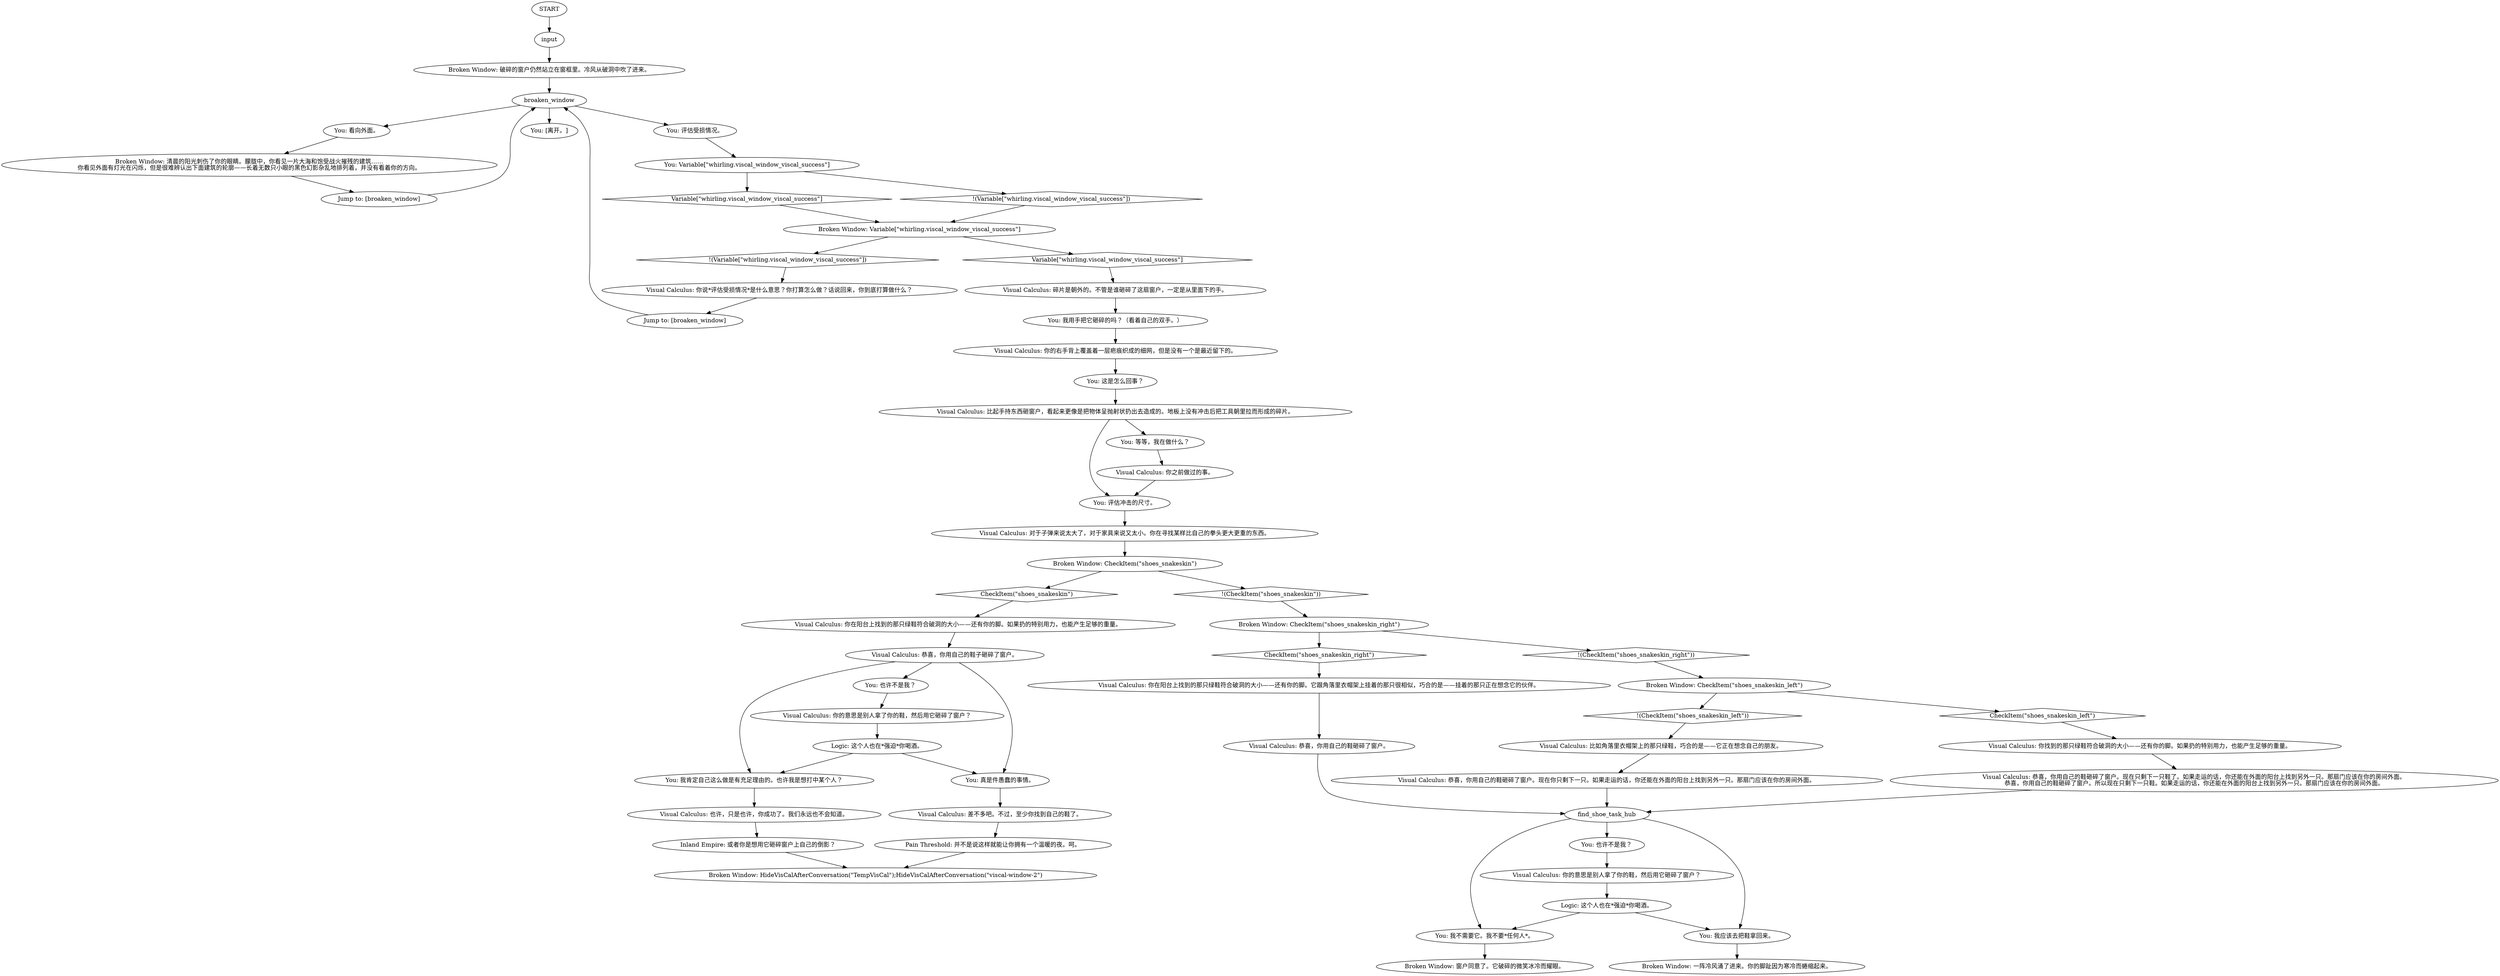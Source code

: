 # WHIRLING F2 / BROKEN WINDOW VISCAL
# A medium Viscal sees the shards are facing outwards.
# ==================================================
digraph G {
	  0 [label="START"];
	  1 [label="input"];
	  2 [label="Broken Window: CheckItem(\"shoes_snakeskin_left\")"];
	  3 [label="CheckItem(\"shoes_snakeskin_left\")", shape=diamond];
	  4 [label="!(CheckItem(\"shoes_snakeskin_left\"))", shape=diamond];
	  5 [label="Visual Calculus: 你之前做过的事。"];
	  6 [label="Visual Calculus: 你的意思是别人拿了你的鞋，然后用它砸碎了窗户？"];
	  7 [label="Jump to: [broaken_window]"];
	  8 [label="Visual Calculus: 你说*评估受损情况*是什么意思？你打算怎么做？话说回来，你到底打算做什么？"];
	  9 [label="Logic: 这个人也在*强迫*你喝酒。"];
	  10 [label="You: [离开。]"];
	  11 [label="Visual Calculus: 恭喜，你用自己的鞋子砸碎了窗户。"];
	  12 [label="You: 我肯定自己这么做是有充足理由的。也许我是想打中某个人？"];
	  13 [label="Visual Calculus: 你的右手背上覆盖着一层疤痕织成的细网，但是没有一个是最近留下的。"];
	  14 [label="Visual Calculus: 比如角落里衣帽架上的那只绿鞋，巧合的是——它正在想念自己的朋友。"];
	  15 [label="Broken Window: HideVisCalAfterConversation(\"TempVisCal\");HideVisCalAfterConversation(\"viscal-window-2\")"];
	  16 [label="Broken Window: CheckItem(\"shoes_snakeskin\")"];
	  17 [label="CheckItem(\"shoes_snakeskin\")", shape=diamond];
	  18 [label="!(CheckItem(\"shoes_snakeskin\"))", shape=diamond];
	  19 [label="You: 这是怎么回事？"];
	  20 [label="Visual Calculus: 比起手持东西砸窗户，看起来更像是把物体呈抛射状扔出去造成的。地板上没有冲击后把工具朝里拉而形成的碎片。"];
	  21 [label="You: 评估受损情况。"];
	  22 [label="You: Variable[\"whirling.viscal_window_viscal_success\"]"];
	  23 [label="Variable[\"whirling.viscal_window_viscal_success\"]", shape=diamond];
	  24 [label="!(Variable[\"whirling.viscal_window_viscal_success\"])", shape=diamond];
	  25 [label="You: 我应该去把鞋拿回来。"];
	  26 [label="You: 看向外面。"];
	  28 [label="Visual Calculus: 你的意思是别人拿了你的鞋，然后用它砸碎了窗户？"];
	  29 [label="Jump to: [broaken_window]"];
	  30 [label="Visual Calculus: 你在阳台上找到的那只绿鞋符合破洞的大小——还有你的脚。如果扔的特别用力，也能产生足够的重量。"];
	  31 [label="Visual Calculus: 恭喜，你用自己的鞋砸碎了窗户。现在你只剩下一只。如果走运的话，你还能在外面的阳台上找到另外一只。那扇门应该在你的房间外面。"];
	  32 [label="Visual Calculus: 碎片是朝外的。不管是谁砸碎了这扇窗户，一定是从里面下的手。"];
	  33 [label="You: 我用手把它砸碎的吗？（看着自己的双手。）"];
	  34 [label="Logic: 这个人也在*强迫*你喝酒。"];
	  35 [label="Broken Window: 一阵冷风涌了进来。你的脚趾因为寒冷而蜷缩起来。"];
	  36 [label="You: 也许不是我？"];
	  37 [label="You: 也许不是我？"];
	  38 [label="You: 评估冲击的尺寸。"];
	  39 [label="find_shoe_task_hub"];
	  40 [label="Broken Window: Variable[\"whirling.viscal_window_viscal_success\"]"];
	  41 [label="Variable[\"whirling.viscal_window_viscal_success\"]", shape=diamond];
	  42 [label="!(Variable[\"whirling.viscal_window_viscal_success\"])", shape=diamond];
	  43 [label="Broken Window: 清晨的阳光刺伤了你的眼睛。朦胧中，你看见一片大海和饱受战火摧残的建筑……\n你看见外面有灯光在闪烁，但是很难辨认出下面建筑的轮廓——长着无数只小眼的黑色幻影杂乱地排列着，并没有看着你的方向。"];
	  44 [label="Inland Empire: 或者你是想用它砸碎窗户上自己的倒影？"];
	  45 [label="broaken_window"];
	  46 [label="Visual Calculus: 对于子弹来说太大了，对于家具来说又太小。你在寻找某样比自己的拳头更大更重的东西。"];
	  47 [label="Broken Window: 窗户同意了。它破碎的微笑冰冷而耀眼。"];
	  48 [label="Pain Threshold: 并不是说这样就能让你拥有一个温暖的夜。呵。"];
	  49 [label="Visual Calculus: 恭喜，你用自己的鞋砸碎了窗户。"];
	  50 [label="You: 我不需要它。我不要*任何人*。"];
	  51 [label="Broken Window: CheckItem(\"shoes_snakeskin_right\")"];
	  52 [label="CheckItem(\"shoes_snakeskin_right\")", shape=diamond];
	  53 [label="!(CheckItem(\"shoes_snakeskin_right\"))", shape=diamond];
	  54 [label="You: 真是件愚蠢的事情。"];
	  55 [label="Visual Calculus: 你找到的那只绿鞋符合破洞的大小——还有你的脚。如果扔的特别用力，也能产生足够的重量。"];
	  56 [label="Broken Window: 破碎的窗户仍然站立在窗框里。冷风从破洞中吹了进来。"];
	  57 [label="Visual Calculus: 恭喜，你用自己的鞋砸碎了窗户。现在只剩下一只鞋了。如果走运的话，你还能在外面的阳台上找到另外一只。那扇门应该在你的房间外面。\n恭喜，你用自己的鞋砸碎了窗户。所以现在只剩下一只鞋。如果走运的话，你还能在外面的阳台上找到另外一只。那扇门应该在你的房间外面。"];
	  58 [label="You: 等等，我在做什么？"];
	  59 [label="Visual Calculus: 也许，只是也许，你成功了。我们永远也不会知道。"];
	  60 [label="Visual Calculus: 差不多吧。不过，至少你找到自己的鞋了。"];
	  61 [label="Visual Calculus: 你在阳台上找到的那只绿鞋符合破洞的大小——还有你的脚。它跟角落里衣帽架上挂着的那只很相似，巧合的是——挂着的那只正在想念它的伙伴。"];
	  0 -> 1
	  1 -> 56
	  2 -> 3
	  2 -> 4
	  3 -> 55
	  4 -> 14
	  5 -> 38
	  6 -> 34
	  7 -> 45
	  8 -> 29
	  9 -> 25
	  9 -> 50
	  11 -> 36
	  11 -> 12
	  11 -> 54
	  12 -> 59
	  13 -> 19
	  14 -> 31
	  16 -> 17
	  16 -> 18
	  17 -> 30
	  18 -> 51
	  19 -> 20
	  20 -> 58
	  20 -> 38
	  21 -> 22
	  22 -> 24
	  22 -> 23
	  23 -> 40
	  24 -> 40
	  25 -> 35
	  26 -> 43
	  28 -> 9
	  29 -> 45
	  30 -> 11
	  31 -> 39
	  32 -> 33
	  33 -> 13
	  34 -> 12
	  34 -> 54
	  36 -> 6
	  37 -> 28
	  38 -> 46
	  39 -> 25
	  39 -> 50
	  39 -> 37
	  40 -> 41
	  40 -> 42
	  41 -> 32
	  42 -> 8
	  43 -> 7
	  44 -> 15
	  45 -> 26
	  45 -> 10
	  45 -> 21
	  46 -> 16
	  48 -> 15
	  49 -> 39
	  50 -> 47
	  51 -> 52
	  51 -> 53
	  52 -> 61
	  53 -> 2
	  54 -> 60
	  55 -> 57
	  56 -> 45
	  57 -> 39
	  58 -> 5
	  59 -> 44
	  60 -> 48
	  61 -> 49
}

